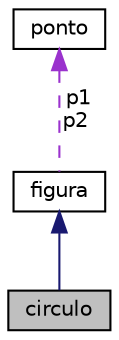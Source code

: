 digraph "circulo"
{
  edge [fontname="Helvetica",fontsize="10",labelfontname="Helvetica",labelfontsize="10"];
  node [fontname="Helvetica",fontsize="10",shape=record];
  Node1 [label="circulo",height=0.2,width=0.4,color="black", fillcolor="grey75", style="filled", fontcolor="black"];
  Node2 -> Node1 [dir="back",color="midnightblue",fontsize="10",style="solid",fontname="Helvetica"];
  Node2 [label="figura",height=0.2,width=0.4,color="black", fillcolor="white", style="filled",URL="$classfigura.html",tooltip="The figura class É uma classe base para as demais. Ela quem define a classe abstrata. "];
  Node3 -> Node2 [dir="back",color="darkorchid3",fontsize="10",style="dashed",label=" p1\np2" ,fontname="Helvetica"];
  Node3 [label="ponto",height=0.2,width=0.4,color="black", fillcolor="white", style="filled",URL="$classponto.html",tooltip="The ponto class serve para realizar e manipular pontos de dados do tipo float. "];
}
